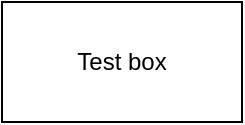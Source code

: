 <mxfile version="24.1.0" type="github">
  <diagram name="Page-1" id="Umjo93Ruco6CvuzdIonu">
    <mxGraphModel dx="998" dy="661" grid="1" gridSize="10" guides="1" tooltips="1" connect="1" arrows="1" fold="1" page="1" pageScale="1" pageWidth="827" pageHeight="1169" math="0" shadow="0">
      <root>
        <mxCell id="0" />
        <mxCell id="1" parent="0" />
        <mxCell id="nU8wIVuHtzJu9R2tz0JM-1" value="Test box" style="rounded=0;whiteSpace=wrap;html=1;" vertex="1" parent="1">
          <mxGeometry x="350" y="310" width="120" height="60" as="geometry" />
        </mxCell>
      </root>
    </mxGraphModel>
  </diagram>
</mxfile>

